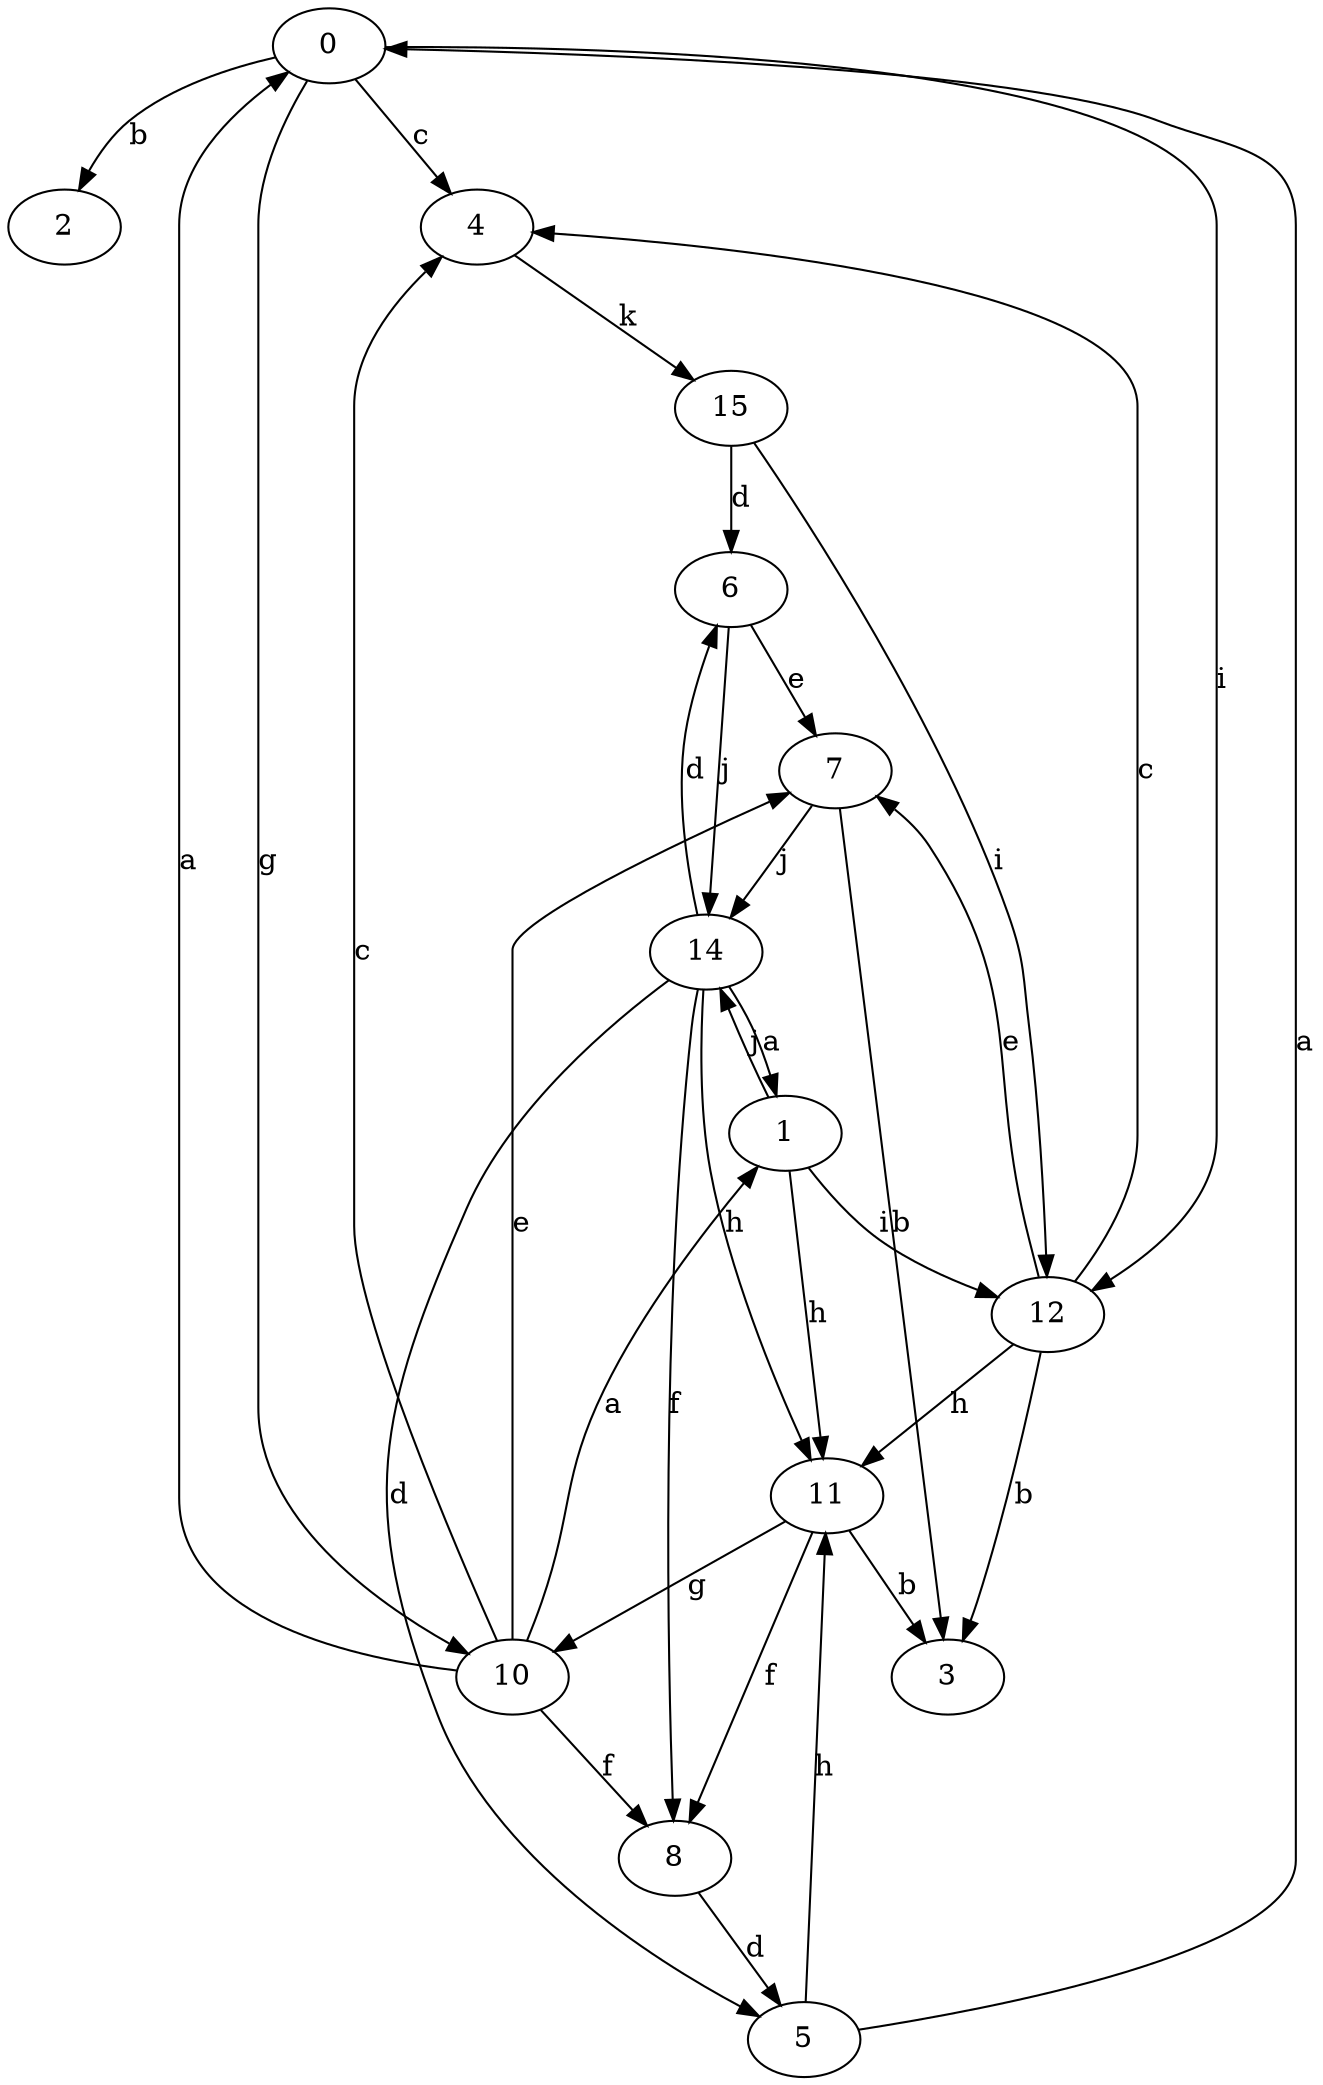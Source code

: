 strict digraph  {
0;
1;
2;
3;
4;
5;
6;
7;
8;
10;
11;
12;
14;
15;
0 -> 2  [label=b];
0 -> 4  [label=c];
0 -> 10  [label=g];
0 -> 12  [label=i];
1 -> 11  [label=h];
1 -> 12  [label=i];
1 -> 14  [label=j];
4 -> 15  [label=k];
5 -> 0  [label=a];
5 -> 11  [label=h];
6 -> 7  [label=e];
6 -> 14  [label=j];
7 -> 3  [label=b];
7 -> 14  [label=j];
8 -> 5  [label=d];
10 -> 0  [label=a];
10 -> 1  [label=a];
10 -> 4  [label=c];
10 -> 7  [label=e];
10 -> 8  [label=f];
11 -> 3  [label=b];
11 -> 8  [label=f];
11 -> 10  [label=g];
12 -> 3  [label=b];
12 -> 4  [label=c];
12 -> 7  [label=e];
12 -> 11  [label=h];
14 -> 1  [label=a];
14 -> 5  [label=d];
14 -> 6  [label=d];
14 -> 8  [label=f];
14 -> 11  [label=h];
15 -> 6  [label=d];
15 -> 12  [label=i];
}
